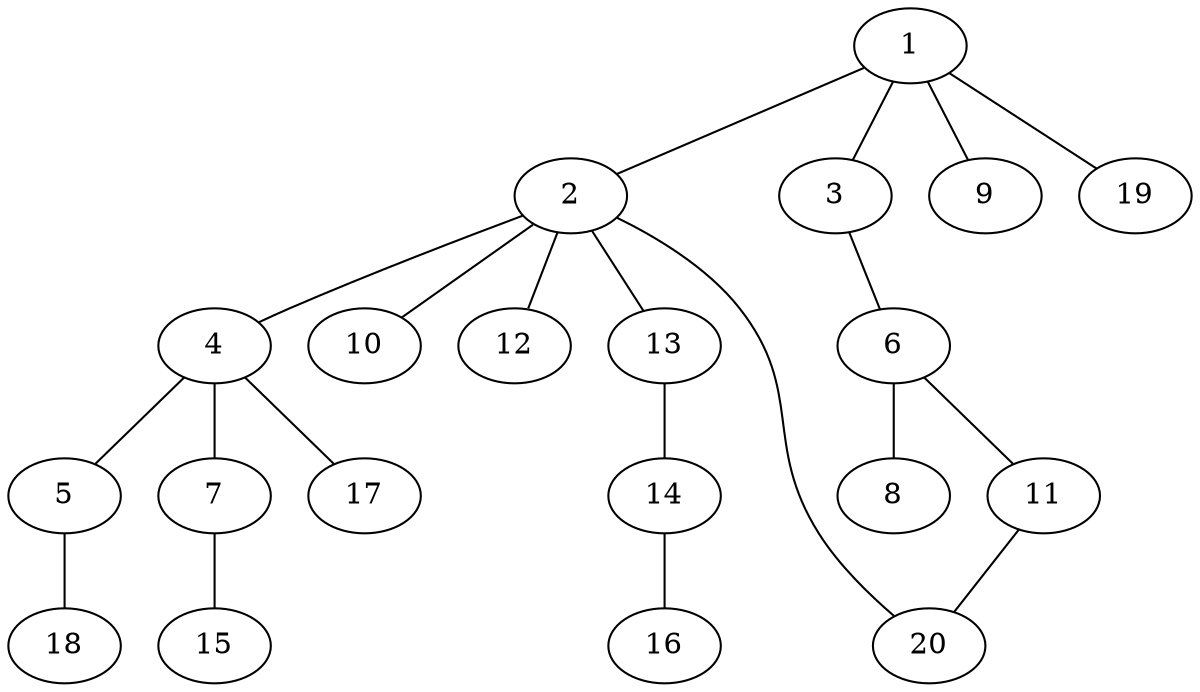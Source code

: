 graph graphname {1--2
1--3
1--9
1--19
2--4
2--10
2--12
2--13
2--20
3--6
4--5
4--7
4--17
5--18
6--8
6--11
7--15
11--20
13--14
14--16
}